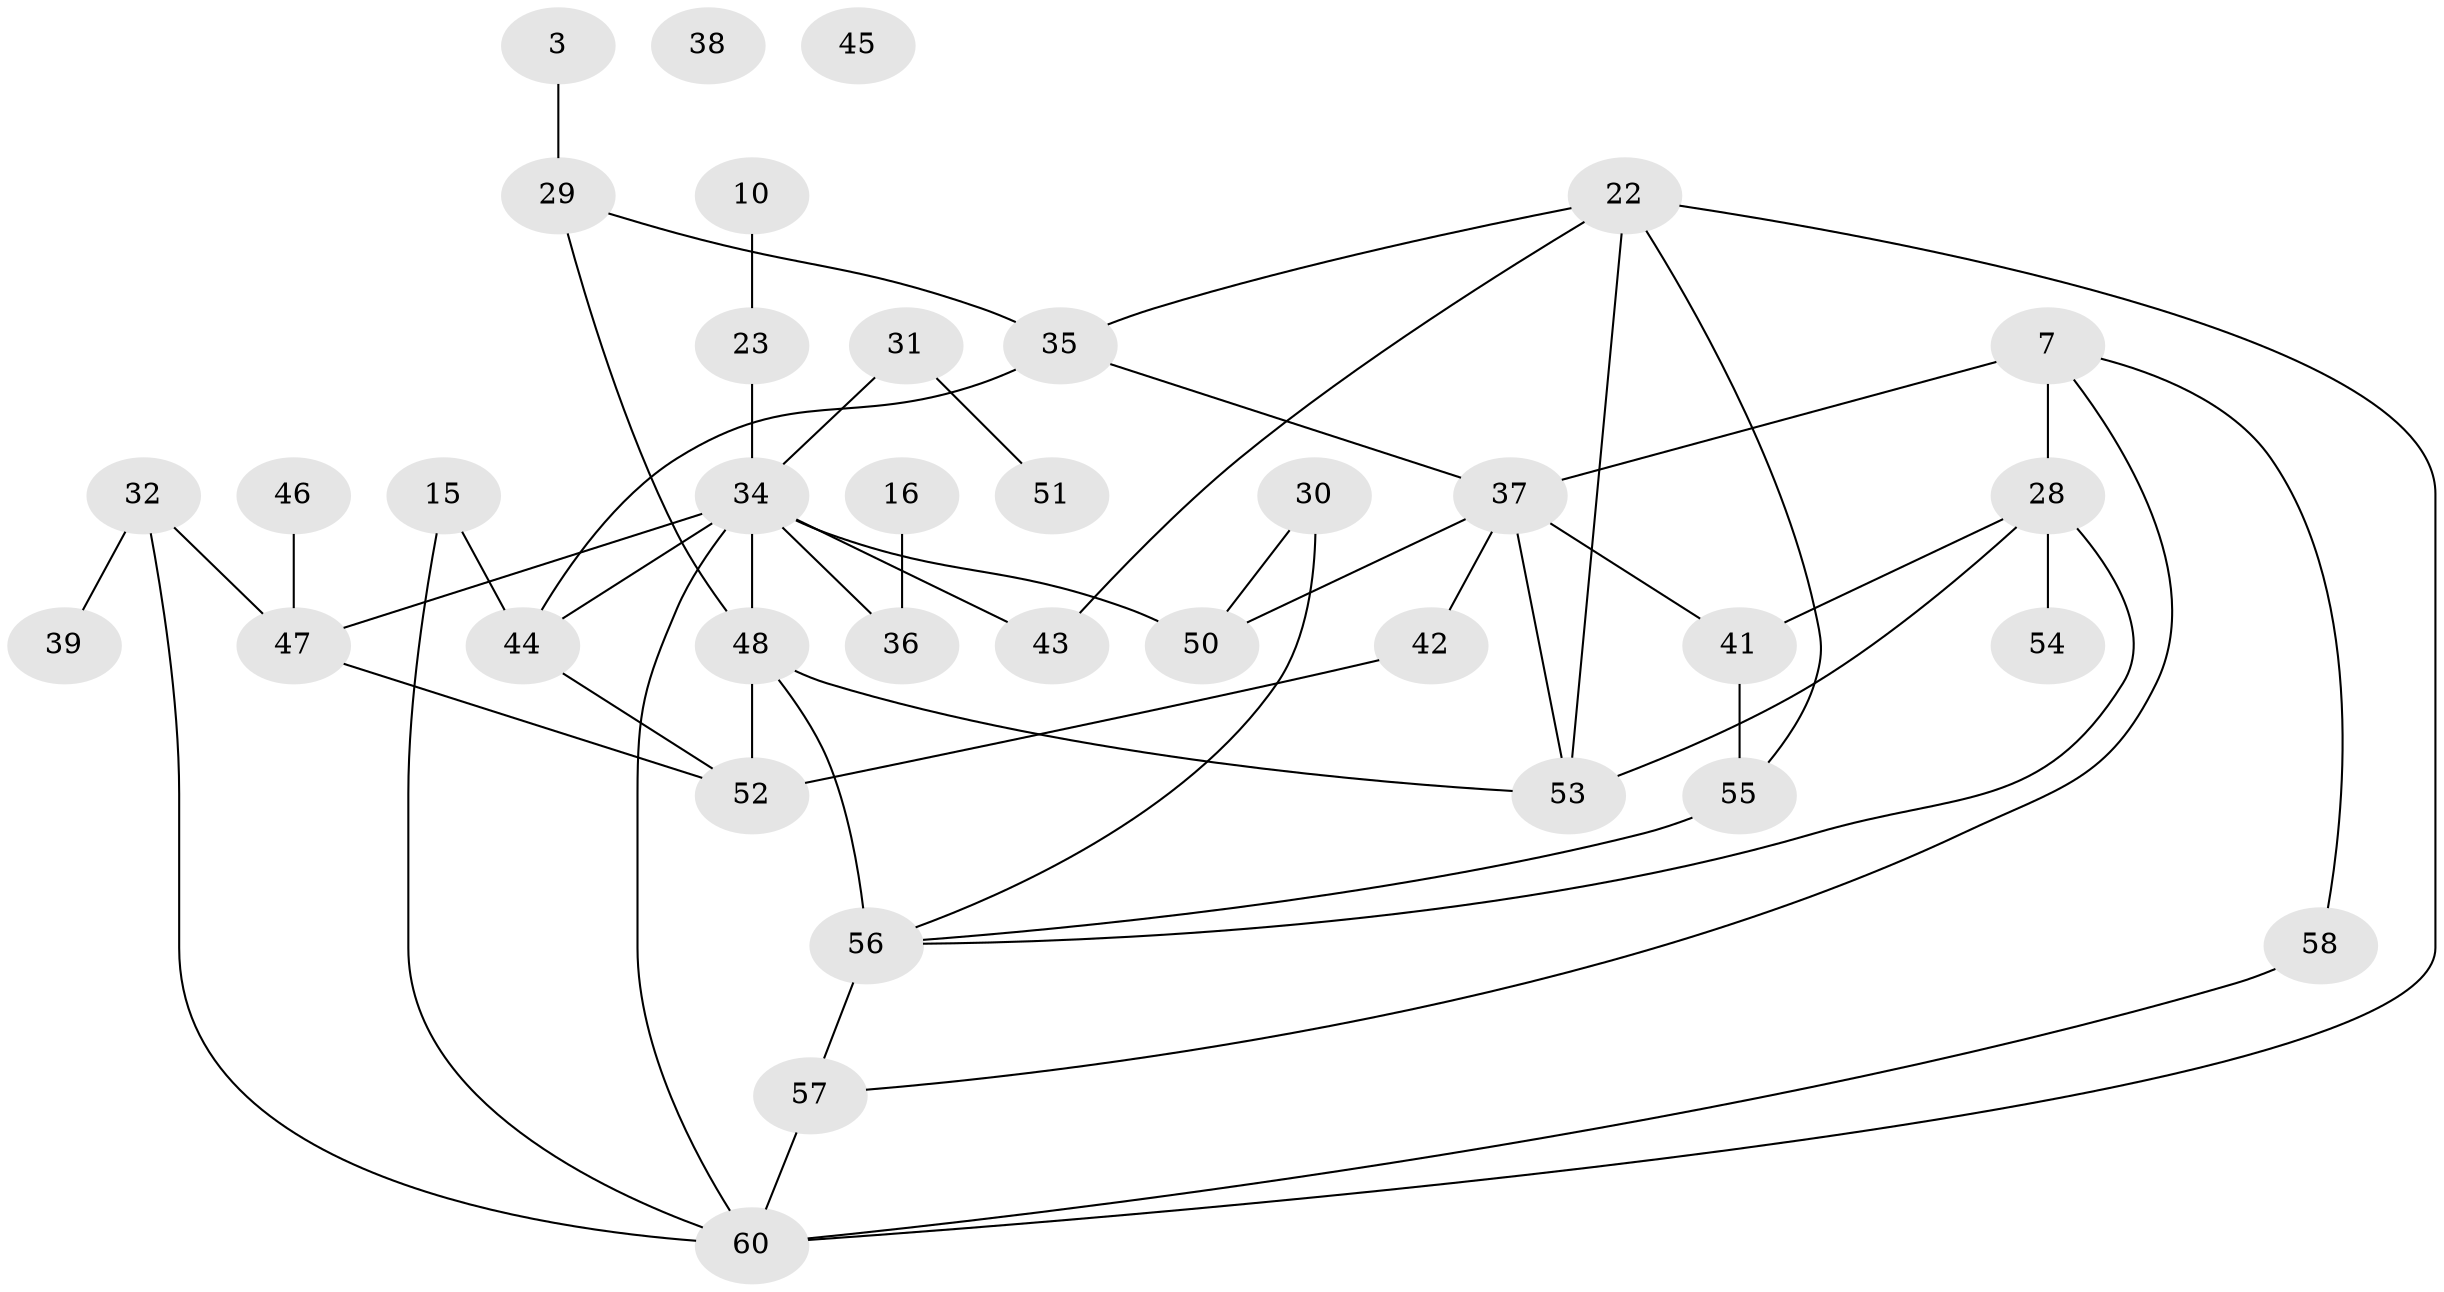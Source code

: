 // original degree distribution, {3: 0.21666666666666667, 1: 0.11666666666666667, 5: 0.08333333333333333, 6: 0.05, 4: 0.21666666666666667, 2: 0.26666666666666666, 7: 0.016666666666666666, 0: 0.03333333333333333}
// Generated by graph-tools (version 1.1) at 2025/43/03/04/25 21:43:19]
// undirected, 36 vertices, 53 edges
graph export_dot {
graph [start="1"]
  node [color=gray90,style=filled];
  3;
  7;
  10;
  15;
  16;
  22;
  23;
  28 [super="+24"];
  29;
  30;
  31;
  32 [super="+21"];
  34 [super="+8+14+18+27"];
  35;
  36;
  37 [super="+26"];
  38;
  39;
  41 [super="+1"];
  42;
  43;
  44 [super="+17"];
  45;
  46;
  47;
  48 [super="+25"];
  50;
  51;
  52;
  53;
  54;
  55;
  56 [super="+49"];
  57 [super="+40"];
  58;
  60 [super="+33+59"];
  3 -- 29;
  7 -- 28 [weight=2];
  7 -- 37 [weight=2];
  7 -- 57;
  7 -- 58;
  10 -- 23;
  15 -- 44;
  15 -- 60;
  16 -- 36;
  22 -- 35;
  22 -- 43;
  22 -- 53;
  22 -- 55;
  22 -- 60;
  23 -- 34;
  28 -- 54;
  28 -- 56;
  28 -- 41;
  28 -- 53;
  29 -- 35;
  29 -- 48 [weight=2];
  30 -- 50;
  30 -- 56;
  31 -- 51;
  31 -- 34;
  32 -- 47;
  32 -- 60;
  32 -- 39;
  34 -- 60 [weight=3];
  34 -- 47 [weight=2];
  34 -- 43;
  34 -- 44 [weight=2];
  34 -- 50;
  34 -- 36;
  34 -- 48 [weight=3];
  35 -- 37;
  35 -- 44;
  37 -- 50;
  37 -- 53;
  37 -- 41;
  37 -- 42;
  41 -- 55;
  42 -- 52;
  44 -- 52;
  46 -- 47;
  47 -- 52;
  48 -- 52;
  48 -- 53;
  48 -- 56 [weight=2];
  55 -- 56;
  56 -- 57 [weight=2];
  57 -- 60 [weight=3];
  58 -- 60;
}
